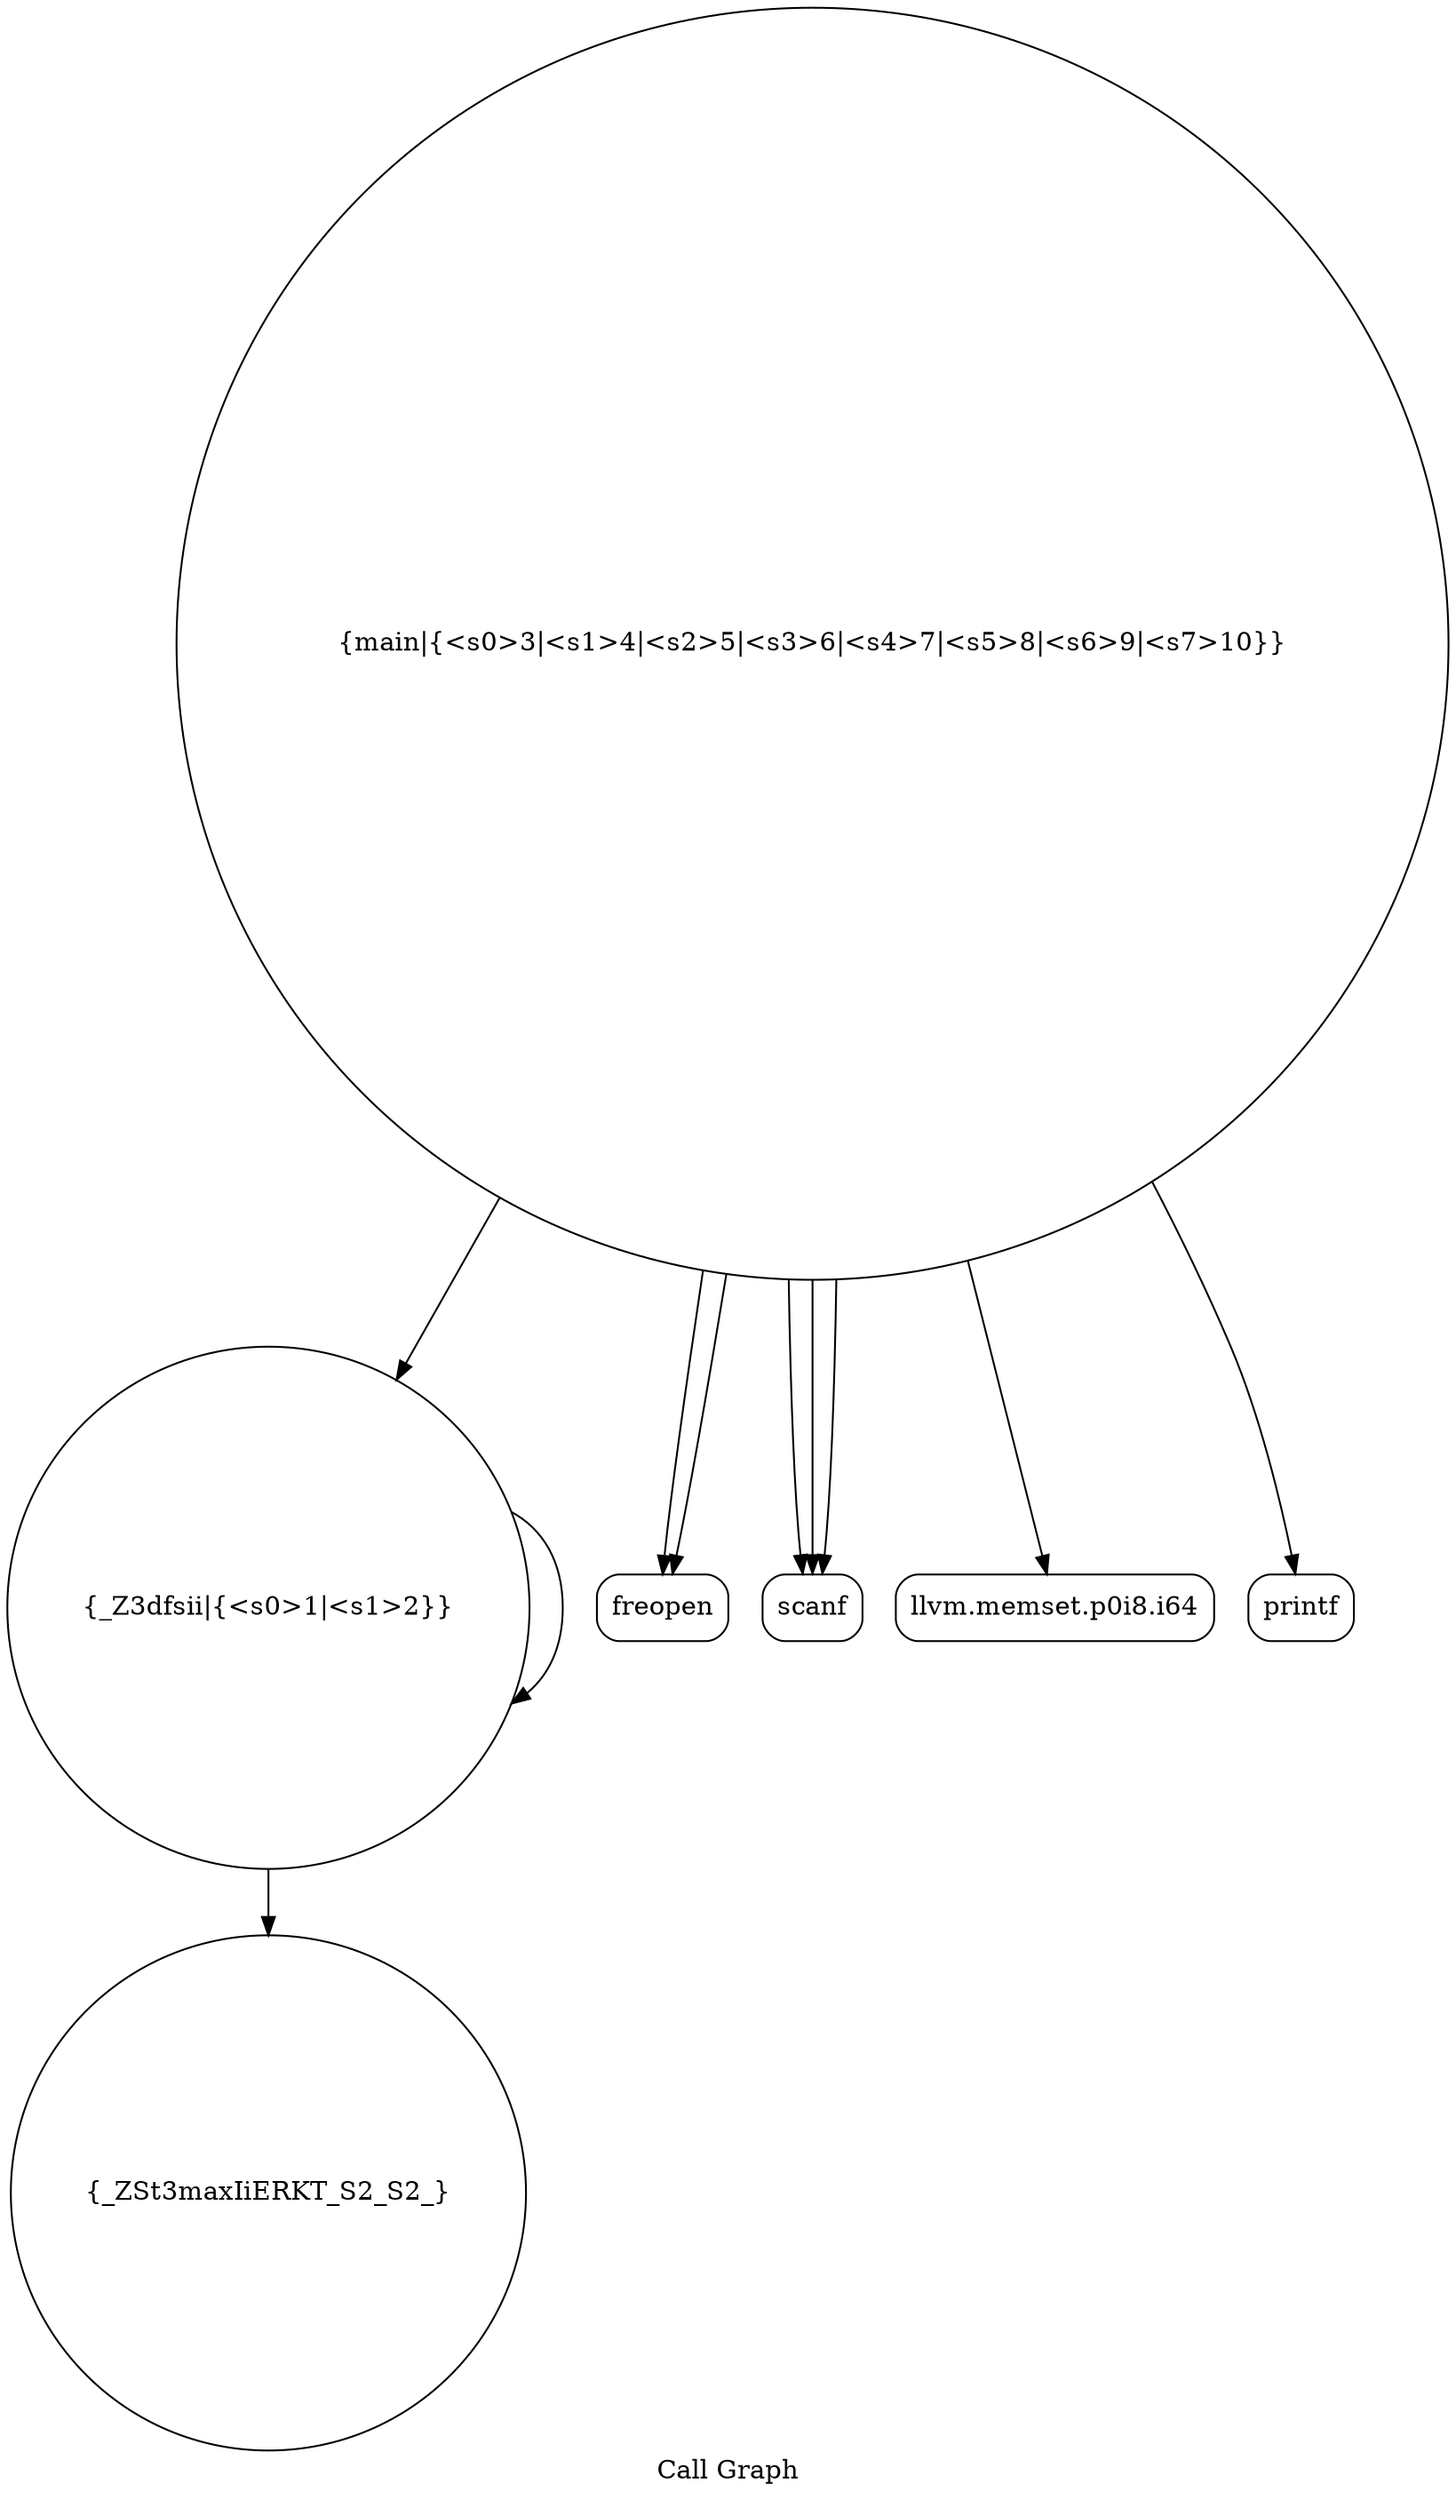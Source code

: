 digraph "Call Graph" {
	label="Call Graph";

	Node0x55f7a02fa0d0 [shape=record,shape=circle,label="{_Z3dfsii|{<s0>1|<s1>2}}"];
	Node0x55f7a02fa0d0:s0 -> Node0x55f7a02fa0d0[color=black];
	Node0x55f7a02fa0d0:s1 -> Node0x55f7a02fa560[color=black];
	Node0x55f7a02fa5e0 [shape=record,shape=circle,label="{main|{<s0>3|<s1>4|<s2>5|<s3>6|<s4>7|<s5>8|<s6>9|<s7>10}}"];
	Node0x55f7a02fa5e0:s0 -> Node0x55f7a02fa660[color=black];
	Node0x55f7a02fa5e0:s1 -> Node0x55f7a02fa660[color=black];
	Node0x55f7a02fa5e0:s2 -> Node0x55f7a02fa6e0[color=black];
	Node0x55f7a02fa5e0:s3 -> Node0x55f7a02fa6e0[color=black];
	Node0x55f7a02fa5e0:s4 -> Node0x55f7a02fa6e0[color=black];
	Node0x55f7a02fa5e0:s5 -> Node0x55f7a02fa760[color=black];
	Node0x55f7a02fa5e0:s6 -> Node0x55f7a02fa0d0[color=black];
	Node0x55f7a02fa5e0:s7 -> Node0x55f7a02fa7e0[color=black];
	Node0x55f7a02fa6e0 [shape=record,shape=Mrecord,label="{scanf}"];
	Node0x55f7a02fa7e0 [shape=record,shape=Mrecord,label="{printf}"];
	Node0x55f7a02fa560 [shape=record,shape=circle,label="{_ZSt3maxIiERKT_S2_S2_}"];
	Node0x55f7a02fa660 [shape=record,shape=Mrecord,label="{freopen}"];
	Node0x55f7a02fa760 [shape=record,shape=Mrecord,label="{llvm.memset.p0i8.i64}"];
}
